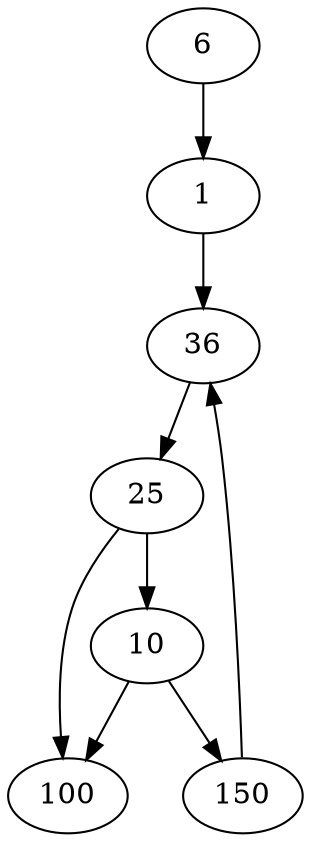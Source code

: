  digraph g {
 "Nodo1"[label="1"]                                                                                                                                    
 "Nodo1"             ->"Nodo36"            
 "Nodo6"[label="6"]                                                                                                                                    
 "Nodo6"             ->"Nodo1"             
 "Nodo10"[label="10"]                                                                                                                                  
 "Nodo10"            ->"Nodo100"           
 "Nodo10"            ->"Nodo150"           
 "Nodo25"[label="25"]                                                                                                                                  
 "Nodo25"            ->"Nodo10"            
 "Nodo25"            ->"Nodo100"           
 "Nodo36"[label="36"]                                                                                                                                  
 "Nodo36"            ->"Nodo25"            
 "Nodo100"[label="100"]                                                                                                                                
 "Nodo150"[label="150"]                                                                                                                                
 "Nodo150"           ->"Nodo36"            
 }
